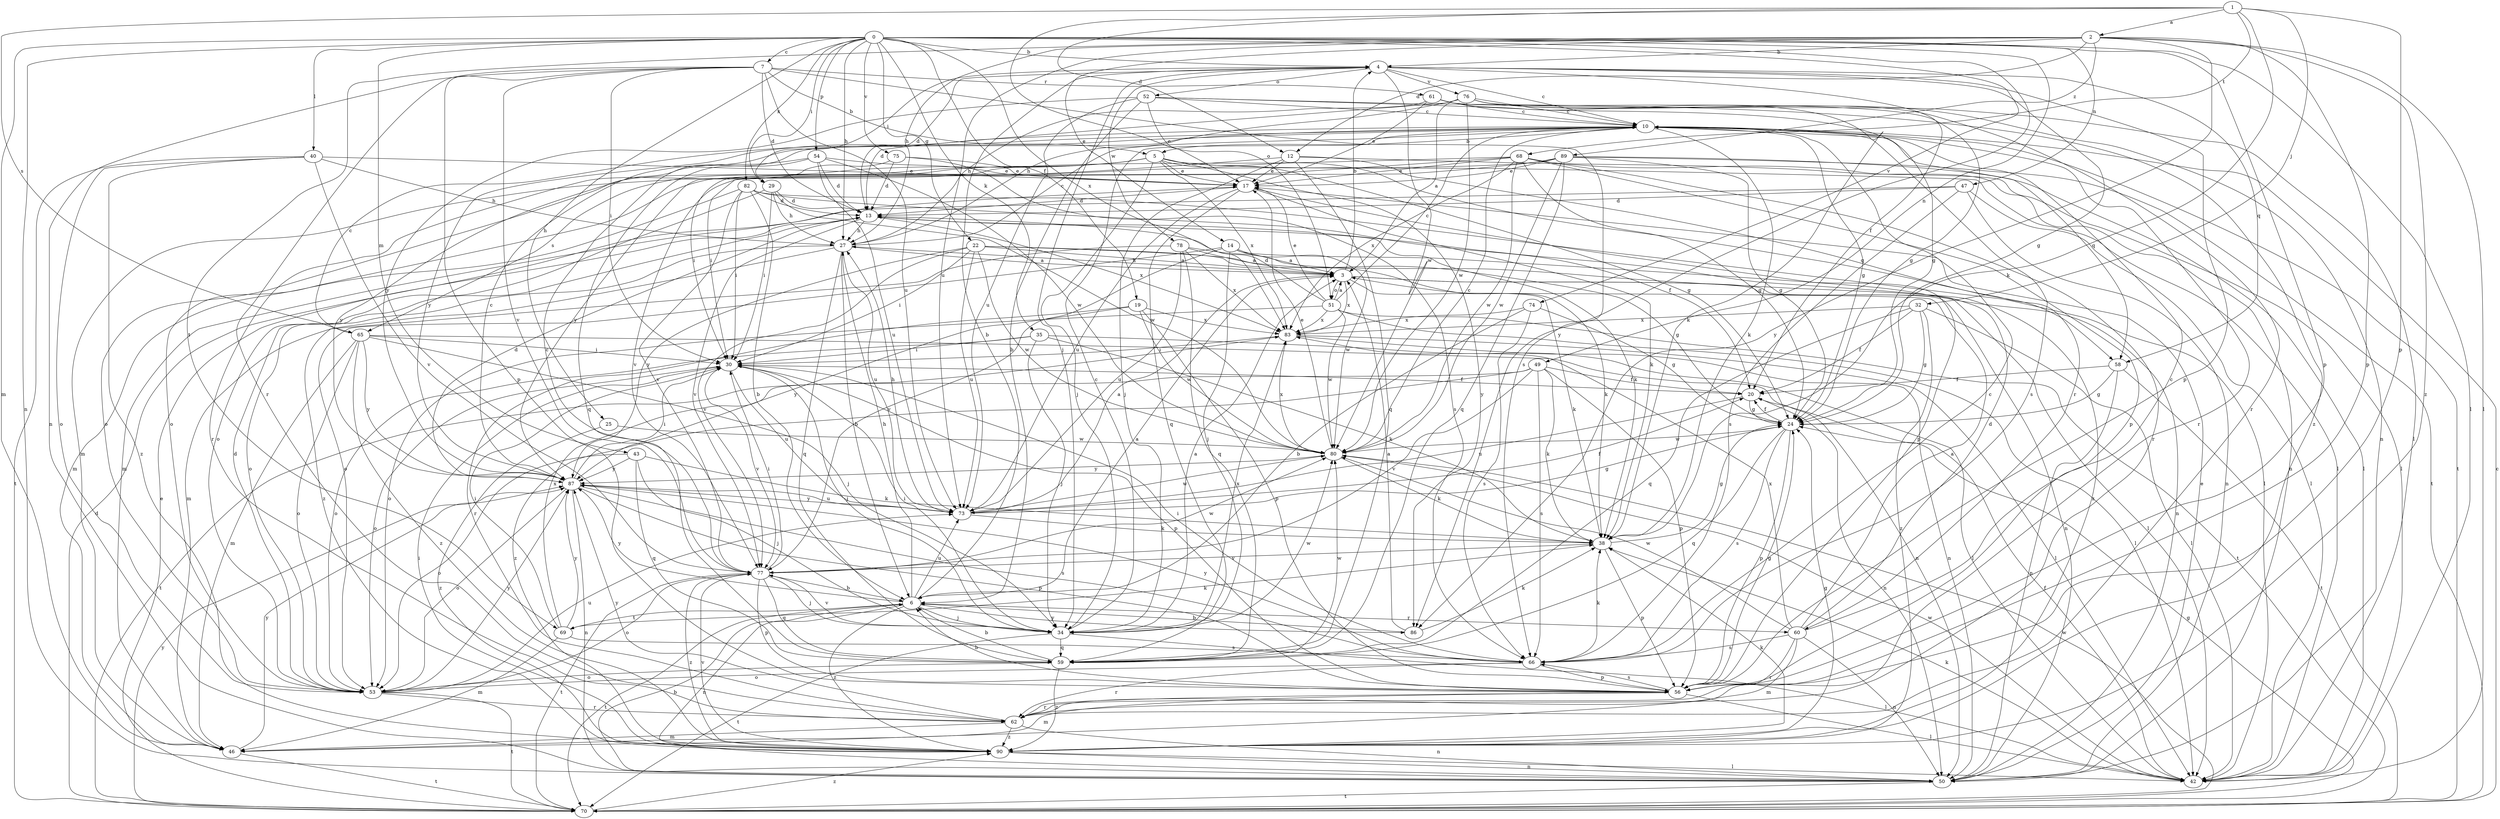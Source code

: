 strict digraph  {
0;
1;
2;
3;
4;
5;
6;
7;
10;
12;
13;
14;
17;
19;
20;
22;
24;
25;
27;
29;
30;
32;
34;
35;
38;
40;
42;
43;
46;
47;
49;
50;
51;
52;
53;
54;
56;
58;
59;
60;
61;
62;
65;
66;
68;
69;
70;
73;
74;
75;
76;
77;
78;
80;
82;
83;
86;
87;
89;
90;
0 -> 4  [label=b];
0 -> 7  [label=c];
0 -> 19  [label=f];
0 -> 22  [label=g];
0 -> 25  [label=h];
0 -> 27  [label=h];
0 -> 29  [label=i];
0 -> 35  [label=k];
0 -> 40  [label=l];
0 -> 42  [label=l];
0 -> 43  [label=m];
0 -> 46  [label=m];
0 -> 47  [label=n];
0 -> 49  [label=n];
0 -> 50  [label=n];
0 -> 54  [label=p];
0 -> 56  [label=p];
0 -> 74  [label=v];
0 -> 75  [label=v];
0 -> 82  [label=x];
0 -> 83  [label=x];
0 -> 86  [label=y];
1 -> 2  [label=a];
1 -> 12  [label=d];
1 -> 32  [label=j];
1 -> 38  [label=k];
1 -> 51  [label=o];
1 -> 56  [label=p];
1 -> 65  [label=s];
1 -> 68  [label=t];
2 -> 4  [label=b];
2 -> 12  [label=d];
2 -> 14  [label=e];
2 -> 27  [label=h];
2 -> 42  [label=l];
2 -> 56  [label=p];
2 -> 69  [label=t];
2 -> 73  [label=u];
2 -> 86  [label=y];
2 -> 89  [label=z];
2 -> 90  [label=z];
3 -> 4  [label=b];
3 -> 27  [label=h];
3 -> 38  [label=k];
3 -> 42  [label=l];
3 -> 50  [label=n];
3 -> 51  [label=o];
3 -> 83  [label=x];
4 -> 10  [label=c];
4 -> 13  [label=d];
4 -> 20  [label=f];
4 -> 24  [label=g];
4 -> 29  [label=i];
4 -> 34  [label=j];
4 -> 52  [label=o];
4 -> 56  [label=p];
4 -> 58  [label=q];
4 -> 76  [label=v];
4 -> 78  [label=w];
4 -> 80  [label=w];
5 -> 17  [label=e];
5 -> 24  [label=g];
5 -> 30  [label=i];
5 -> 34  [label=j];
5 -> 42  [label=l];
5 -> 53  [label=o];
5 -> 60  [label=r];
5 -> 65  [label=s];
5 -> 83  [label=x];
5 -> 86  [label=y];
6 -> 3  [label=a];
6 -> 4  [label=b];
6 -> 27  [label=h];
6 -> 34  [label=j];
6 -> 50  [label=n];
6 -> 60  [label=r];
6 -> 69  [label=t];
6 -> 70  [label=t];
6 -> 73  [label=u];
6 -> 86  [label=y];
6 -> 87  [label=y];
6 -> 90  [label=z];
7 -> 5  [label=b];
7 -> 13  [label=d];
7 -> 30  [label=i];
7 -> 50  [label=n];
7 -> 56  [label=p];
7 -> 61  [label=r];
7 -> 62  [label=r];
7 -> 66  [label=s];
7 -> 73  [label=u];
7 -> 77  [label=v];
10 -> 5  [label=b];
10 -> 24  [label=g];
10 -> 38  [label=k];
10 -> 58  [label=q];
10 -> 62  [label=r];
10 -> 66  [label=s];
10 -> 70  [label=t];
10 -> 87  [label=y];
12 -> 17  [label=e];
12 -> 30  [label=i];
12 -> 34  [label=j];
12 -> 50  [label=n];
12 -> 58  [label=q];
12 -> 59  [label=q];
13 -> 27  [label=h];
13 -> 38  [label=k];
13 -> 77  [label=v];
13 -> 83  [label=x];
14 -> 3  [label=a];
14 -> 34  [label=j];
14 -> 50  [label=n];
14 -> 53  [label=o];
14 -> 77  [label=v];
14 -> 80  [label=w];
17 -> 13  [label=d];
17 -> 38  [label=k];
17 -> 56  [label=p];
17 -> 59  [label=q];
17 -> 73  [label=u];
19 -> 56  [label=p];
19 -> 62  [label=r];
19 -> 80  [label=w];
19 -> 83  [label=x];
19 -> 87  [label=y];
20 -> 24  [label=g];
20 -> 50  [label=n];
20 -> 73  [label=u];
22 -> 3  [label=a];
22 -> 24  [label=g];
22 -> 30  [label=i];
22 -> 38  [label=k];
22 -> 73  [label=u];
22 -> 77  [label=v];
22 -> 80  [label=w];
22 -> 87  [label=y];
24 -> 20  [label=f];
24 -> 56  [label=p];
24 -> 59  [label=q];
24 -> 66  [label=s];
24 -> 80  [label=w];
25 -> 80  [label=w];
25 -> 90  [label=z];
27 -> 3  [label=a];
27 -> 6  [label=b];
27 -> 10  [label=c];
27 -> 53  [label=o];
27 -> 59  [label=q];
27 -> 73  [label=u];
27 -> 90  [label=z];
29 -> 13  [label=d];
29 -> 27  [label=h];
29 -> 30  [label=i];
29 -> 53  [label=o];
29 -> 80  [label=w];
30 -> 20  [label=f];
30 -> 34  [label=j];
30 -> 53  [label=o];
30 -> 56  [label=p];
30 -> 73  [label=u];
30 -> 77  [label=v];
32 -> 20  [label=f];
32 -> 24  [label=g];
32 -> 42  [label=l];
32 -> 59  [label=q];
32 -> 83  [label=x];
32 -> 90  [label=z];
34 -> 3  [label=a];
34 -> 10  [label=c];
34 -> 30  [label=i];
34 -> 42  [label=l];
34 -> 59  [label=q];
34 -> 70  [label=t];
34 -> 77  [label=v];
34 -> 80  [label=w];
34 -> 83  [label=x];
35 -> 30  [label=i];
35 -> 34  [label=j];
35 -> 38  [label=k];
35 -> 42  [label=l];
35 -> 53  [label=o];
38 -> 24  [label=g];
38 -> 56  [label=p];
38 -> 77  [label=v];
40 -> 17  [label=e];
40 -> 27  [label=h];
40 -> 53  [label=o];
40 -> 70  [label=t];
40 -> 77  [label=v];
40 -> 90  [label=z];
42 -> 20  [label=f];
42 -> 38  [label=k];
42 -> 80  [label=w];
43 -> 34  [label=j];
43 -> 38  [label=k];
43 -> 53  [label=o];
43 -> 59  [label=q];
43 -> 87  [label=y];
46 -> 70  [label=t];
46 -> 87  [label=y];
47 -> 13  [label=d];
47 -> 42  [label=l];
47 -> 46  [label=m];
47 -> 50  [label=n];
47 -> 66  [label=s];
49 -> 20  [label=f];
49 -> 38  [label=k];
49 -> 56  [label=p];
49 -> 66  [label=s];
49 -> 70  [label=t];
49 -> 77  [label=v];
49 -> 90  [label=z];
50 -> 6  [label=b];
50 -> 17  [label=e];
50 -> 70  [label=t];
51 -> 3  [label=a];
51 -> 10  [label=c];
51 -> 13  [label=d];
51 -> 17  [label=e];
51 -> 42  [label=l];
51 -> 53  [label=o];
51 -> 70  [label=t];
51 -> 80  [label=w];
51 -> 83  [label=x];
52 -> 6  [label=b];
52 -> 10  [label=c];
52 -> 17  [label=e];
52 -> 24  [label=g];
52 -> 73  [label=u];
52 -> 87  [label=y];
52 -> 90  [label=z];
53 -> 13  [label=d];
53 -> 62  [label=r];
53 -> 70  [label=t];
53 -> 73  [label=u];
53 -> 87  [label=y];
54 -> 13  [label=d];
54 -> 17  [label=e];
54 -> 59  [label=q];
54 -> 73  [label=u];
54 -> 80  [label=w];
54 -> 87  [label=y];
56 -> 6  [label=b];
56 -> 24  [label=g];
56 -> 42  [label=l];
56 -> 46  [label=m];
56 -> 62  [label=r];
56 -> 66  [label=s];
58 -> 20  [label=f];
58 -> 24  [label=g];
58 -> 50  [label=n];
58 -> 70  [label=t];
59 -> 6  [label=b];
59 -> 53  [label=o];
59 -> 80  [label=w];
59 -> 90  [label=z];
60 -> 3  [label=a];
60 -> 10  [label=c];
60 -> 13  [label=d];
60 -> 46  [label=m];
60 -> 50  [label=n];
60 -> 62  [label=r];
60 -> 66  [label=s];
60 -> 80  [label=w];
60 -> 83  [label=x];
61 -> 10  [label=c];
61 -> 17  [label=e];
61 -> 24  [label=g];
61 -> 27  [label=h];
61 -> 38  [label=k];
62 -> 46  [label=m];
62 -> 50  [label=n];
62 -> 87  [label=y];
62 -> 90  [label=z];
65 -> 10  [label=c];
65 -> 30  [label=i];
65 -> 34  [label=j];
65 -> 46  [label=m];
65 -> 50  [label=n];
65 -> 53  [label=o];
65 -> 87  [label=y];
65 -> 90  [label=z];
66 -> 10  [label=c];
66 -> 30  [label=i];
66 -> 38  [label=k];
66 -> 53  [label=o];
66 -> 56  [label=p];
66 -> 62  [label=r];
66 -> 87  [label=y];
68 -> 17  [label=e];
68 -> 24  [label=g];
68 -> 42  [label=l];
68 -> 46  [label=m];
68 -> 56  [label=p];
68 -> 62  [label=r];
68 -> 80  [label=w];
68 -> 83  [label=x];
68 -> 87  [label=y];
69 -> 30  [label=i];
69 -> 38  [label=k];
69 -> 46  [label=m];
69 -> 66  [label=s];
69 -> 83  [label=x];
69 -> 87  [label=y];
70 -> 10  [label=c];
70 -> 13  [label=d];
70 -> 17  [label=e];
70 -> 24  [label=g];
70 -> 80  [label=w];
70 -> 87  [label=y];
70 -> 90  [label=z];
73 -> 3  [label=a];
73 -> 20  [label=f];
73 -> 24  [label=g];
73 -> 27  [label=h];
73 -> 38  [label=k];
73 -> 80  [label=w];
73 -> 87  [label=y];
74 -> 6  [label=b];
74 -> 24  [label=g];
74 -> 66  [label=s];
74 -> 83  [label=x];
75 -> 13  [label=d];
75 -> 17  [label=e];
75 -> 62  [label=r];
75 -> 66  [label=s];
76 -> 3  [label=a];
76 -> 10  [label=c];
76 -> 13  [label=d];
76 -> 27  [label=h];
76 -> 42  [label=l];
76 -> 50  [label=n];
76 -> 62  [label=r];
76 -> 80  [label=w];
77 -> 6  [label=b];
77 -> 10  [label=c];
77 -> 30  [label=i];
77 -> 34  [label=j];
77 -> 53  [label=o];
77 -> 56  [label=p];
77 -> 59  [label=q];
77 -> 70  [label=t];
77 -> 80  [label=w];
77 -> 90  [label=z];
78 -> 3  [label=a];
78 -> 46  [label=m];
78 -> 59  [label=q];
78 -> 73  [label=u];
78 -> 83  [label=x];
78 -> 90  [label=z];
80 -> 10  [label=c];
80 -> 17  [label=e];
80 -> 38  [label=k];
80 -> 83  [label=x];
80 -> 87  [label=y];
82 -> 6  [label=b];
82 -> 13  [label=d];
82 -> 20  [label=f];
82 -> 30  [label=i];
82 -> 42  [label=l];
82 -> 46  [label=m];
82 -> 77  [label=v];
83 -> 30  [label=i];
83 -> 42  [label=l];
83 -> 50  [label=n];
86 -> 3  [label=a];
86 -> 6  [label=b];
86 -> 38  [label=k];
87 -> 10  [label=c];
87 -> 13  [label=d];
87 -> 30  [label=i];
87 -> 50  [label=n];
87 -> 53  [label=o];
87 -> 56  [label=p];
87 -> 66  [label=s];
87 -> 73  [label=u];
89 -> 17  [label=e];
89 -> 24  [label=g];
89 -> 42  [label=l];
89 -> 53  [label=o];
89 -> 59  [label=q];
89 -> 70  [label=t];
89 -> 77  [label=v];
89 -> 80  [label=w];
90 -> 24  [label=g];
90 -> 30  [label=i];
90 -> 38  [label=k];
90 -> 42  [label=l];
90 -> 50  [label=n];
90 -> 77  [label=v];
}

